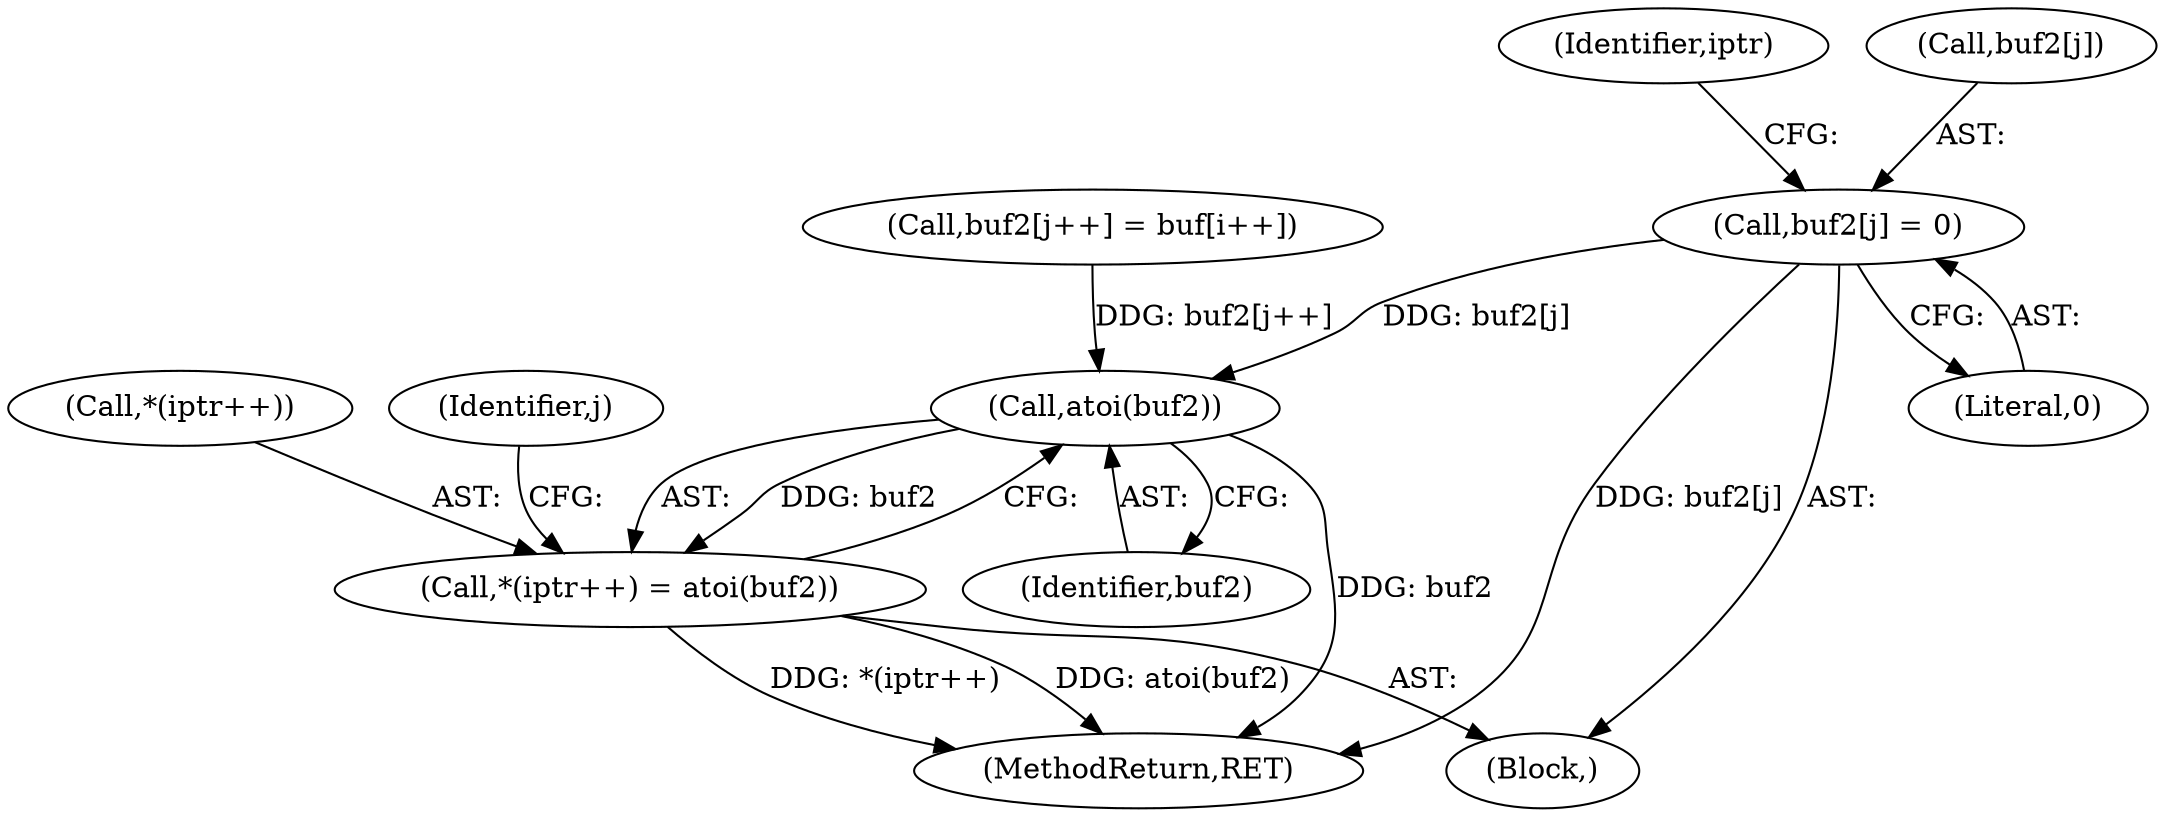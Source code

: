 digraph "0_enlightment_c21beaf1780cf3ca291735ae7d58a3dde63277a2@array" {
"1000658" [label="(Call,buf2[j] = 0)"];
"1000667" [label="(Call,atoi(buf2))"];
"1000663" [label="(Call,*(iptr++) = atoi(buf2))"];
"1001770" [label="(MethodReturn,RET)"];
"1000670" [label="(Identifier,j)"];
"1000657" [label="(Block,)"];
"1000658" [label="(Call,buf2[j] = 0)"];
"1000646" [label="(Call,buf2[j++] = buf[i++])"];
"1000663" [label="(Call,*(iptr++) = atoi(buf2))"];
"1000668" [label="(Identifier,buf2)"];
"1000666" [label="(Identifier,iptr)"];
"1000659" [label="(Call,buf2[j])"];
"1000662" [label="(Literal,0)"];
"1000664" [label="(Call,*(iptr++))"];
"1000667" [label="(Call,atoi(buf2))"];
"1000658" -> "1000657"  [label="AST: "];
"1000658" -> "1000662"  [label="CFG: "];
"1000659" -> "1000658"  [label="AST: "];
"1000662" -> "1000658"  [label="AST: "];
"1000666" -> "1000658"  [label="CFG: "];
"1000658" -> "1001770"  [label="DDG: buf2[j]"];
"1000658" -> "1000667"  [label="DDG: buf2[j]"];
"1000667" -> "1000663"  [label="AST: "];
"1000667" -> "1000668"  [label="CFG: "];
"1000668" -> "1000667"  [label="AST: "];
"1000663" -> "1000667"  [label="CFG: "];
"1000667" -> "1001770"  [label="DDG: buf2"];
"1000667" -> "1000663"  [label="DDG: buf2"];
"1000646" -> "1000667"  [label="DDG: buf2[j++]"];
"1000663" -> "1000657"  [label="AST: "];
"1000664" -> "1000663"  [label="AST: "];
"1000670" -> "1000663"  [label="CFG: "];
"1000663" -> "1001770"  [label="DDG: *(iptr++)"];
"1000663" -> "1001770"  [label="DDG: atoi(buf2)"];
}
